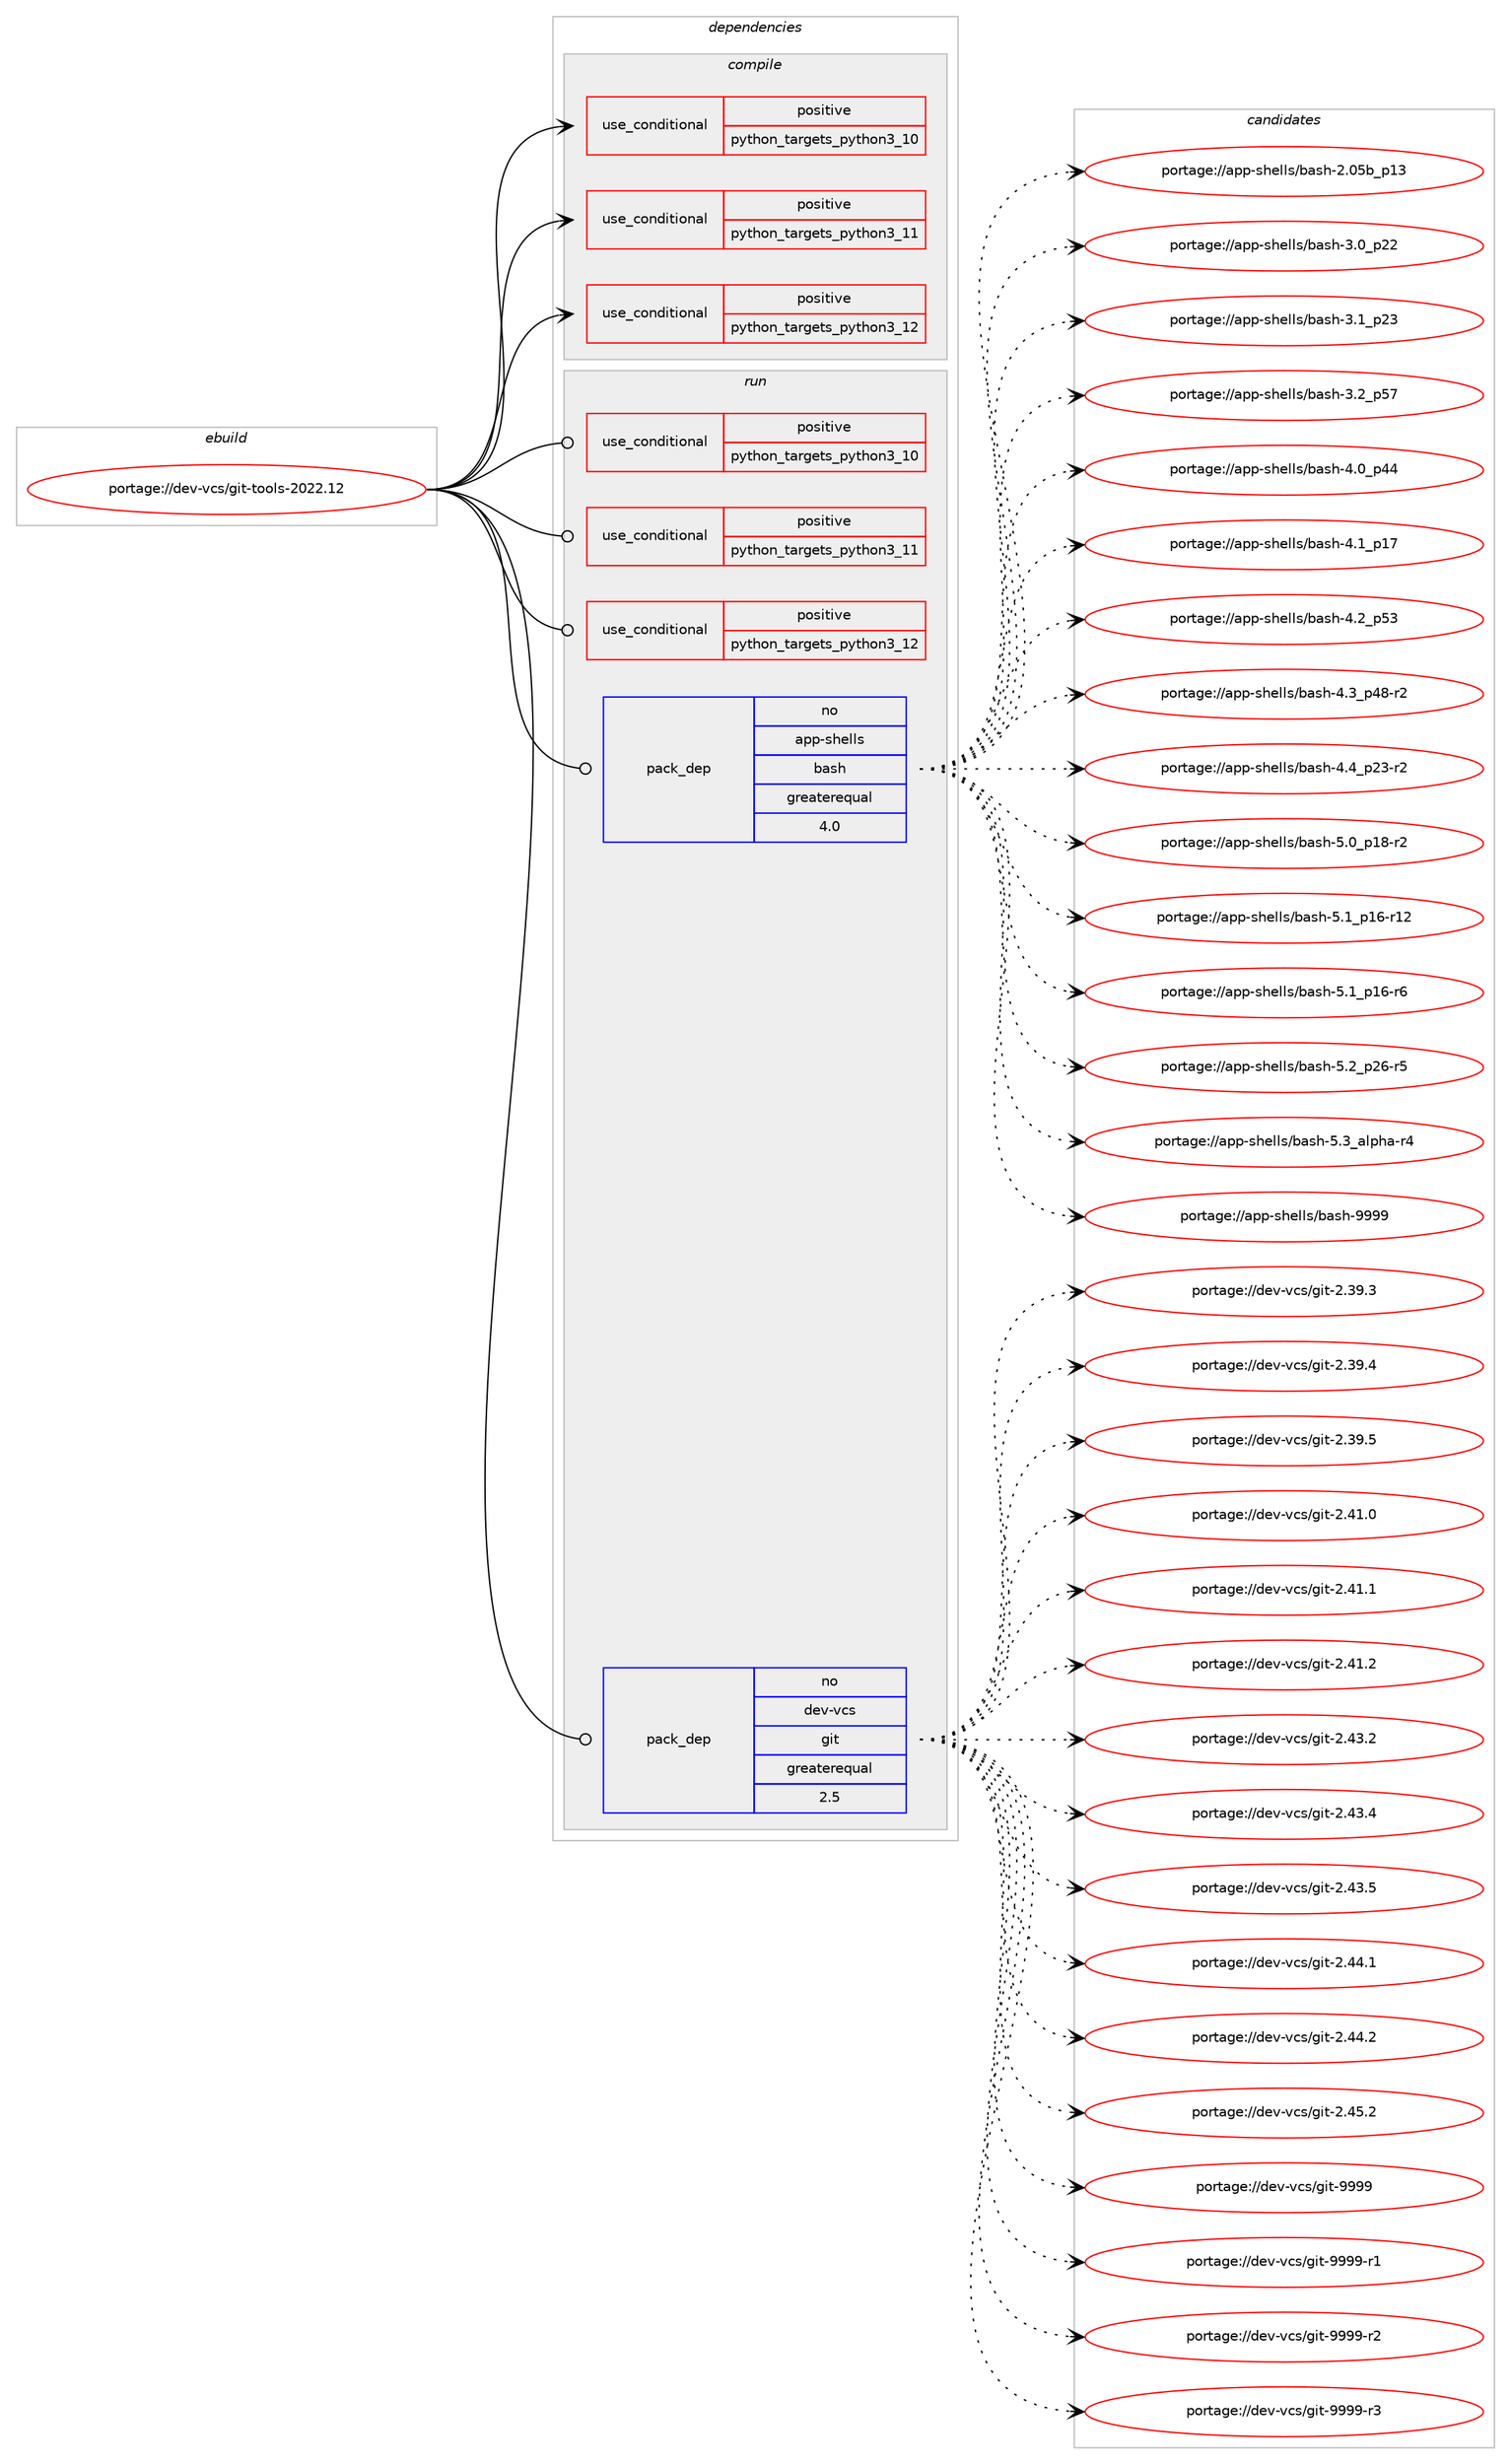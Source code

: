 digraph prolog {

# *************
# Graph options
# *************

newrank=true;
concentrate=true;
compound=true;
graph [rankdir=LR,fontname=Helvetica,fontsize=10,ranksep=1.5];#, ranksep=2.5, nodesep=0.2];
edge  [arrowhead=vee];
node  [fontname=Helvetica,fontsize=10];

# **********
# The ebuild
# **********

subgraph cluster_leftcol {
color=gray;
rank=same;
label=<<i>ebuild</i>>;
id [label="portage://dev-vcs/git-tools-2022.12", color=red, width=4, href="../dev-vcs/git-tools-2022.12.svg"];
}

# ****************
# The dependencies
# ****************

subgraph cluster_midcol {
color=gray;
label=<<i>dependencies</i>>;
subgraph cluster_compile {
fillcolor="#eeeeee";
style=filled;
label=<<i>compile</i>>;
subgraph cond61084 {
dependency113397 [label=<<TABLE BORDER="0" CELLBORDER="1" CELLSPACING="0" CELLPADDING="4"><TR><TD ROWSPAN="3" CELLPADDING="10">use_conditional</TD></TR><TR><TD>positive</TD></TR><TR><TD>python_targets_python3_10</TD></TR></TABLE>>, shape=none, color=red];
# *** BEGIN UNKNOWN DEPENDENCY TYPE (TODO) ***
# dependency113397 -> package_dependency(portage://dev-vcs/git-tools-2022.12,install,no,dev-lang,python,none,[,,],[slot(3.10)],[])
# *** END UNKNOWN DEPENDENCY TYPE (TODO) ***

}
id:e -> dependency113397:w [weight=20,style="solid",arrowhead="vee"];
subgraph cond61085 {
dependency113398 [label=<<TABLE BORDER="0" CELLBORDER="1" CELLSPACING="0" CELLPADDING="4"><TR><TD ROWSPAN="3" CELLPADDING="10">use_conditional</TD></TR><TR><TD>positive</TD></TR><TR><TD>python_targets_python3_11</TD></TR></TABLE>>, shape=none, color=red];
# *** BEGIN UNKNOWN DEPENDENCY TYPE (TODO) ***
# dependency113398 -> package_dependency(portage://dev-vcs/git-tools-2022.12,install,no,dev-lang,python,none,[,,],[slot(3.11)],[])
# *** END UNKNOWN DEPENDENCY TYPE (TODO) ***

}
id:e -> dependency113398:w [weight=20,style="solid",arrowhead="vee"];
subgraph cond61086 {
dependency113399 [label=<<TABLE BORDER="0" CELLBORDER="1" CELLSPACING="0" CELLPADDING="4"><TR><TD ROWSPAN="3" CELLPADDING="10">use_conditional</TD></TR><TR><TD>positive</TD></TR><TR><TD>python_targets_python3_12</TD></TR></TABLE>>, shape=none, color=red];
# *** BEGIN UNKNOWN DEPENDENCY TYPE (TODO) ***
# dependency113399 -> package_dependency(portage://dev-vcs/git-tools-2022.12,install,no,dev-lang,python,none,[,,],[slot(3.12)],[])
# *** END UNKNOWN DEPENDENCY TYPE (TODO) ***

}
id:e -> dependency113399:w [weight=20,style="solid",arrowhead="vee"];
}
subgraph cluster_compileandrun {
fillcolor="#eeeeee";
style=filled;
label=<<i>compile and run</i>>;
}
subgraph cluster_run {
fillcolor="#eeeeee";
style=filled;
label=<<i>run</i>>;
subgraph cond61087 {
dependency113400 [label=<<TABLE BORDER="0" CELLBORDER="1" CELLSPACING="0" CELLPADDING="4"><TR><TD ROWSPAN="3" CELLPADDING="10">use_conditional</TD></TR><TR><TD>positive</TD></TR><TR><TD>python_targets_python3_10</TD></TR></TABLE>>, shape=none, color=red];
# *** BEGIN UNKNOWN DEPENDENCY TYPE (TODO) ***
# dependency113400 -> package_dependency(portage://dev-vcs/git-tools-2022.12,run,no,dev-lang,python,none,[,,],[slot(3.10)],[])
# *** END UNKNOWN DEPENDENCY TYPE (TODO) ***

}
id:e -> dependency113400:w [weight=20,style="solid",arrowhead="odot"];
subgraph cond61088 {
dependency113401 [label=<<TABLE BORDER="0" CELLBORDER="1" CELLSPACING="0" CELLPADDING="4"><TR><TD ROWSPAN="3" CELLPADDING="10">use_conditional</TD></TR><TR><TD>positive</TD></TR><TR><TD>python_targets_python3_11</TD></TR></TABLE>>, shape=none, color=red];
# *** BEGIN UNKNOWN DEPENDENCY TYPE (TODO) ***
# dependency113401 -> package_dependency(portage://dev-vcs/git-tools-2022.12,run,no,dev-lang,python,none,[,,],[slot(3.11)],[])
# *** END UNKNOWN DEPENDENCY TYPE (TODO) ***

}
id:e -> dependency113401:w [weight=20,style="solid",arrowhead="odot"];
subgraph cond61089 {
dependency113402 [label=<<TABLE BORDER="0" CELLBORDER="1" CELLSPACING="0" CELLPADDING="4"><TR><TD ROWSPAN="3" CELLPADDING="10">use_conditional</TD></TR><TR><TD>positive</TD></TR><TR><TD>python_targets_python3_12</TD></TR></TABLE>>, shape=none, color=red];
# *** BEGIN UNKNOWN DEPENDENCY TYPE (TODO) ***
# dependency113402 -> package_dependency(portage://dev-vcs/git-tools-2022.12,run,no,dev-lang,python,none,[,,],[slot(3.12)],[])
# *** END UNKNOWN DEPENDENCY TYPE (TODO) ***

}
id:e -> dependency113402:w [weight=20,style="solid",arrowhead="odot"];
subgraph pack50870 {
dependency113403 [label=<<TABLE BORDER="0" CELLBORDER="1" CELLSPACING="0" CELLPADDING="4" WIDTH="220"><TR><TD ROWSPAN="6" CELLPADDING="30">pack_dep</TD></TR><TR><TD WIDTH="110">no</TD></TR><TR><TD>app-shells</TD></TR><TR><TD>bash</TD></TR><TR><TD>greaterequal</TD></TR><TR><TD>4.0</TD></TR></TABLE>>, shape=none, color=blue];
}
id:e -> dependency113403:w [weight=20,style="solid",arrowhead="odot"];
subgraph pack50871 {
dependency113404 [label=<<TABLE BORDER="0" CELLBORDER="1" CELLSPACING="0" CELLPADDING="4" WIDTH="220"><TR><TD ROWSPAN="6" CELLPADDING="30">pack_dep</TD></TR><TR><TD WIDTH="110">no</TD></TR><TR><TD>dev-vcs</TD></TR><TR><TD>git</TD></TR><TR><TD>greaterequal</TD></TR><TR><TD>2.5</TD></TR></TABLE>>, shape=none, color=blue];
}
id:e -> dependency113404:w [weight=20,style="solid",arrowhead="odot"];
}
}

# **************
# The candidates
# **************

subgraph cluster_choices {
rank=same;
color=gray;
label=<<i>candidates</i>>;

subgraph choice50870 {
color=black;
nodesep=1;
choice9711211245115104101108108115479897115104455046485398951124951 [label="portage://app-shells/bash-2.05b_p13", color=red, width=4,href="../app-shells/bash-2.05b_p13.svg"];
choice971121124511510410110810811547989711510445514648951125050 [label="portage://app-shells/bash-3.0_p22", color=red, width=4,href="../app-shells/bash-3.0_p22.svg"];
choice971121124511510410110810811547989711510445514649951125051 [label="portage://app-shells/bash-3.1_p23", color=red, width=4,href="../app-shells/bash-3.1_p23.svg"];
choice971121124511510410110810811547989711510445514650951125355 [label="portage://app-shells/bash-3.2_p57", color=red, width=4,href="../app-shells/bash-3.2_p57.svg"];
choice971121124511510410110810811547989711510445524648951125252 [label="portage://app-shells/bash-4.0_p44", color=red, width=4,href="../app-shells/bash-4.0_p44.svg"];
choice971121124511510410110810811547989711510445524649951124955 [label="portage://app-shells/bash-4.1_p17", color=red, width=4,href="../app-shells/bash-4.1_p17.svg"];
choice971121124511510410110810811547989711510445524650951125351 [label="portage://app-shells/bash-4.2_p53", color=red, width=4,href="../app-shells/bash-4.2_p53.svg"];
choice9711211245115104101108108115479897115104455246519511252564511450 [label="portage://app-shells/bash-4.3_p48-r2", color=red, width=4,href="../app-shells/bash-4.3_p48-r2.svg"];
choice9711211245115104101108108115479897115104455246529511250514511450 [label="portage://app-shells/bash-4.4_p23-r2", color=red, width=4,href="../app-shells/bash-4.4_p23-r2.svg"];
choice9711211245115104101108108115479897115104455346489511249564511450 [label="portage://app-shells/bash-5.0_p18-r2", color=red, width=4,href="../app-shells/bash-5.0_p18-r2.svg"];
choice971121124511510410110810811547989711510445534649951124954451144950 [label="portage://app-shells/bash-5.1_p16-r12", color=red, width=4,href="../app-shells/bash-5.1_p16-r12.svg"];
choice9711211245115104101108108115479897115104455346499511249544511454 [label="portage://app-shells/bash-5.1_p16-r6", color=red, width=4,href="../app-shells/bash-5.1_p16-r6.svg"];
choice9711211245115104101108108115479897115104455346509511250544511453 [label="portage://app-shells/bash-5.2_p26-r5", color=red, width=4,href="../app-shells/bash-5.2_p26-r5.svg"];
choice9711211245115104101108108115479897115104455346519597108112104974511452 [label="portage://app-shells/bash-5.3_alpha-r4", color=red, width=4,href="../app-shells/bash-5.3_alpha-r4.svg"];
choice97112112451151041011081081154798971151044557575757 [label="portage://app-shells/bash-9999", color=red, width=4,href="../app-shells/bash-9999.svg"];
dependency113403:e -> choice9711211245115104101108108115479897115104455046485398951124951:w [style=dotted,weight="100"];
dependency113403:e -> choice971121124511510410110810811547989711510445514648951125050:w [style=dotted,weight="100"];
dependency113403:e -> choice971121124511510410110810811547989711510445514649951125051:w [style=dotted,weight="100"];
dependency113403:e -> choice971121124511510410110810811547989711510445514650951125355:w [style=dotted,weight="100"];
dependency113403:e -> choice971121124511510410110810811547989711510445524648951125252:w [style=dotted,weight="100"];
dependency113403:e -> choice971121124511510410110810811547989711510445524649951124955:w [style=dotted,weight="100"];
dependency113403:e -> choice971121124511510410110810811547989711510445524650951125351:w [style=dotted,weight="100"];
dependency113403:e -> choice9711211245115104101108108115479897115104455246519511252564511450:w [style=dotted,weight="100"];
dependency113403:e -> choice9711211245115104101108108115479897115104455246529511250514511450:w [style=dotted,weight="100"];
dependency113403:e -> choice9711211245115104101108108115479897115104455346489511249564511450:w [style=dotted,weight="100"];
dependency113403:e -> choice971121124511510410110810811547989711510445534649951124954451144950:w [style=dotted,weight="100"];
dependency113403:e -> choice9711211245115104101108108115479897115104455346499511249544511454:w [style=dotted,weight="100"];
dependency113403:e -> choice9711211245115104101108108115479897115104455346509511250544511453:w [style=dotted,weight="100"];
dependency113403:e -> choice9711211245115104101108108115479897115104455346519597108112104974511452:w [style=dotted,weight="100"];
dependency113403:e -> choice97112112451151041011081081154798971151044557575757:w [style=dotted,weight="100"];
}
subgraph choice50871 {
color=black;
nodesep=1;
choice10010111845118991154710310511645504651574651 [label="portage://dev-vcs/git-2.39.3", color=red, width=4,href="../dev-vcs/git-2.39.3.svg"];
choice10010111845118991154710310511645504651574652 [label="portage://dev-vcs/git-2.39.4", color=red, width=4,href="../dev-vcs/git-2.39.4.svg"];
choice10010111845118991154710310511645504651574653 [label="portage://dev-vcs/git-2.39.5", color=red, width=4,href="../dev-vcs/git-2.39.5.svg"];
choice10010111845118991154710310511645504652494648 [label="portage://dev-vcs/git-2.41.0", color=red, width=4,href="../dev-vcs/git-2.41.0.svg"];
choice10010111845118991154710310511645504652494649 [label="portage://dev-vcs/git-2.41.1", color=red, width=4,href="../dev-vcs/git-2.41.1.svg"];
choice10010111845118991154710310511645504652494650 [label="portage://dev-vcs/git-2.41.2", color=red, width=4,href="../dev-vcs/git-2.41.2.svg"];
choice10010111845118991154710310511645504652514650 [label="portage://dev-vcs/git-2.43.2", color=red, width=4,href="../dev-vcs/git-2.43.2.svg"];
choice10010111845118991154710310511645504652514652 [label="portage://dev-vcs/git-2.43.4", color=red, width=4,href="../dev-vcs/git-2.43.4.svg"];
choice10010111845118991154710310511645504652514653 [label="portage://dev-vcs/git-2.43.5", color=red, width=4,href="../dev-vcs/git-2.43.5.svg"];
choice10010111845118991154710310511645504652524649 [label="portage://dev-vcs/git-2.44.1", color=red, width=4,href="../dev-vcs/git-2.44.1.svg"];
choice10010111845118991154710310511645504652524650 [label="portage://dev-vcs/git-2.44.2", color=red, width=4,href="../dev-vcs/git-2.44.2.svg"];
choice10010111845118991154710310511645504652534650 [label="portage://dev-vcs/git-2.45.2", color=red, width=4,href="../dev-vcs/git-2.45.2.svg"];
choice1001011184511899115471031051164557575757 [label="portage://dev-vcs/git-9999", color=red, width=4,href="../dev-vcs/git-9999.svg"];
choice10010111845118991154710310511645575757574511449 [label="portage://dev-vcs/git-9999-r1", color=red, width=4,href="../dev-vcs/git-9999-r1.svg"];
choice10010111845118991154710310511645575757574511450 [label="portage://dev-vcs/git-9999-r2", color=red, width=4,href="../dev-vcs/git-9999-r2.svg"];
choice10010111845118991154710310511645575757574511451 [label="portage://dev-vcs/git-9999-r3", color=red, width=4,href="../dev-vcs/git-9999-r3.svg"];
dependency113404:e -> choice10010111845118991154710310511645504651574651:w [style=dotted,weight="100"];
dependency113404:e -> choice10010111845118991154710310511645504651574652:w [style=dotted,weight="100"];
dependency113404:e -> choice10010111845118991154710310511645504651574653:w [style=dotted,weight="100"];
dependency113404:e -> choice10010111845118991154710310511645504652494648:w [style=dotted,weight="100"];
dependency113404:e -> choice10010111845118991154710310511645504652494649:w [style=dotted,weight="100"];
dependency113404:e -> choice10010111845118991154710310511645504652494650:w [style=dotted,weight="100"];
dependency113404:e -> choice10010111845118991154710310511645504652514650:w [style=dotted,weight="100"];
dependency113404:e -> choice10010111845118991154710310511645504652514652:w [style=dotted,weight="100"];
dependency113404:e -> choice10010111845118991154710310511645504652514653:w [style=dotted,weight="100"];
dependency113404:e -> choice10010111845118991154710310511645504652524649:w [style=dotted,weight="100"];
dependency113404:e -> choice10010111845118991154710310511645504652524650:w [style=dotted,weight="100"];
dependency113404:e -> choice10010111845118991154710310511645504652534650:w [style=dotted,weight="100"];
dependency113404:e -> choice1001011184511899115471031051164557575757:w [style=dotted,weight="100"];
dependency113404:e -> choice10010111845118991154710310511645575757574511449:w [style=dotted,weight="100"];
dependency113404:e -> choice10010111845118991154710310511645575757574511450:w [style=dotted,weight="100"];
dependency113404:e -> choice10010111845118991154710310511645575757574511451:w [style=dotted,weight="100"];
}
}

}
